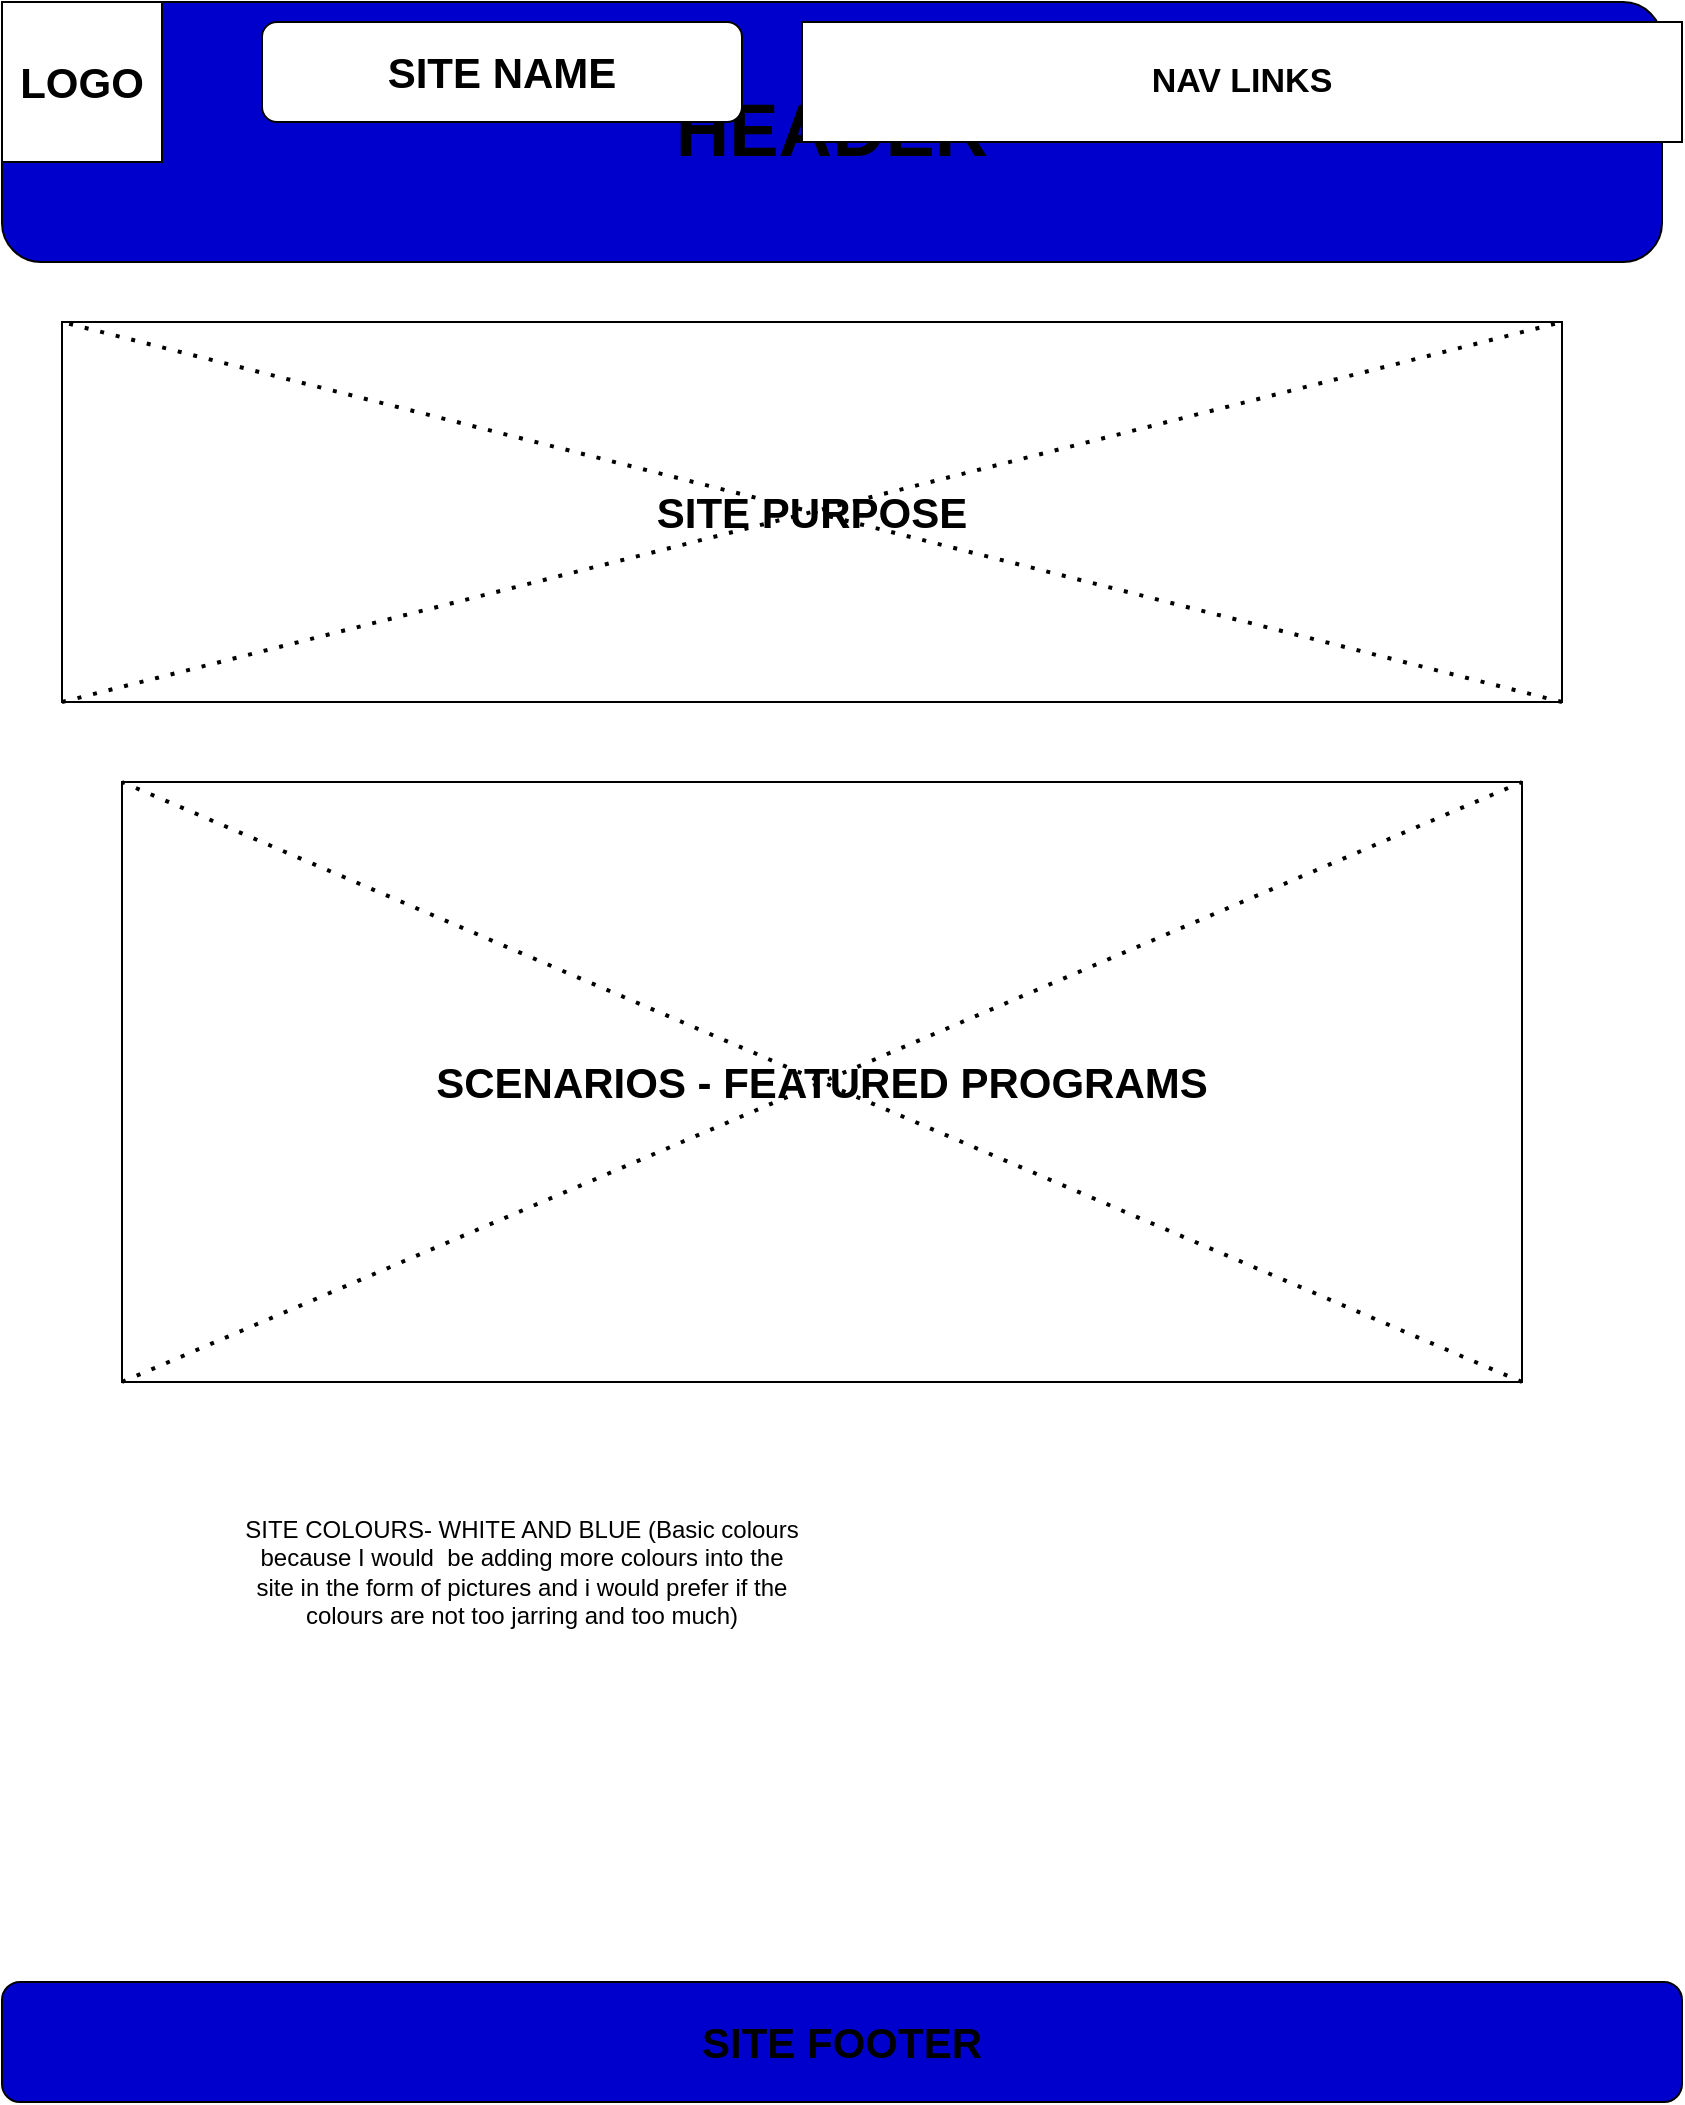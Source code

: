 <mxfile version="28.2.7" pages="2">
  <diagram name="Wide-desktop view" id="mfNYwyvx274dgNiUh0vO">
    <mxGraphModel dx="2084" dy="1124" grid="1" gridSize="10" guides="1" tooltips="1" connect="1" arrows="1" fold="1" page="1" pageScale="1" pageWidth="850" pageHeight="1100" math="0" shadow="0">
      <root>
        <mxCell id="0" />
        <mxCell id="1" parent="0" />
        <mxCell id="_8vNQLR7khC9Nz3REaT3-3" value="&lt;b&gt;&lt;font style=&quot;font-size: 37px;&quot;&gt;HEADER&lt;/font&gt;&lt;/b&gt;" style="rounded=1;whiteSpace=wrap;html=1;fillColor=#0000CC;" parent="1" vertex="1">
          <mxGeometry width="830" height="130" as="geometry" />
        </mxCell>
        <mxCell id="_8vNQLR7khC9Nz3REaT3-1" value="&lt;b&gt;&lt;font style=&quot;font-size: 21px;&quot;&gt;LOGO&lt;/font&gt;&lt;/b&gt;" style="whiteSpace=wrap;html=1;aspect=fixed;" parent="1" vertex="1">
          <mxGeometry width="80" height="80" as="geometry" />
        </mxCell>
        <mxCell id="_8vNQLR7khC9Nz3REaT3-2" value="NAV LINKS" style="rounded=0;whiteSpace=wrap;html=1;fontStyle=1;fontSize=17;" parent="1" vertex="1">
          <mxGeometry x="400" y="10" width="440" height="60" as="geometry" />
        </mxCell>
        <mxCell id="_8vNQLR7khC9Nz3REaT3-5" value="&lt;b&gt;&lt;font style=&quot;font-size: 21px;&quot;&gt;SITE NAME&lt;/font&gt;&lt;/b&gt;" style="rounded=1;whiteSpace=wrap;html=1;" parent="1" vertex="1">
          <mxGeometry x="130" y="10" width="240" height="50" as="geometry" />
        </mxCell>
        <mxCell id="_8vNQLR7khC9Nz3REaT3-6" value="SITE FOOTER" style="rounded=1;whiteSpace=wrap;html=1;fontStyle=1;fontSize=21;fillColor=#0000CC;" parent="1" vertex="1">
          <mxGeometry y="990" width="840" height="60" as="geometry" />
        </mxCell>
        <mxCell id="_8vNQLR7khC9Nz3REaT3-7" value="SITE PURPOSE" style="rounded=0;whiteSpace=wrap;html=1;fontStyle=1;fontSize=21;" parent="1" vertex="1">
          <mxGeometry x="30" y="160" width="750" height="190" as="geometry" />
        </mxCell>
        <mxCell id="_8vNQLR7khC9Nz3REaT3-8" value="SCENARIOS - FEATURED PROGRAMS" style="rounded=0;whiteSpace=wrap;html=1;fontStyle=1;fontSize=21;" parent="1" vertex="1">
          <mxGeometry x="60" y="390" width="700" height="300" as="geometry" />
        </mxCell>
        <mxCell id="_8vNQLR7khC9Nz3REaT3-9" value="SITE COLOURS- WHITE AND BLUE (Basic colours because I would&amp;nbsp; be adding more colours into the site in the form of pictures and i would prefer if the colours are not too jarring and too much)" style="text;html=1;whiteSpace=wrap;strokeColor=none;fillColor=none;align=center;verticalAlign=middle;rounded=0;" parent="1" vertex="1">
          <mxGeometry x="120" y="770" width="280" height="30" as="geometry" />
        </mxCell>
        <mxCell id="ogre_SHmrbCAoQYv-2Ma-1" value="" style="endArrow=none;dashed=1;html=1;dashPattern=1 3;strokeWidth=2;rounded=0;entryX=1;entryY=0;entryDx=0;entryDy=0;exitX=0;exitY=1;exitDx=0;exitDy=0;" parent="1" source="_8vNQLR7khC9Nz3REaT3-8" target="_8vNQLR7khC9Nz3REaT3-8" edge="1">
          <mxGeometry width="50" height="50" relative="1" as="geometry">
            <mxPoint x="400" y="630" as="sourcePoint" />
            <mxPoint x="450" y="580" as="targetPoint" />
          </mxGeometry>
        </mxCell>
        <mxCell id="ogre_SHmrbCAoQYv-2Ma-2" value="" style="endArrow=none;dashed=1;html=1;dashPattern=1 3;strokeWidth=2;rounded=0;entryX=0;entryY=0;entryDx=0;entryDy=0;exitX=1;exitY=1;exitDx=0;exitDy=0;" parent="1" source="_8vNQLR7khC9Nz3REaT3-8" target="_8vNQLR7khC9Nz3REaT3-8" edge="1">
          <mxGeometry width="50" height="50" relative="1" as="geometry">
            <mxPoint x="310" y="590" as="sourcePoint" />
            <mxPoint x="360" y="540" as="targetPoint" />
          </mxGeometry>
        </mxCell>
        <mxCell id="ogre_SHmrbCAoQYv-2Ma-3" value="" style="endArrow=none;dashed=1;html=1;dashPattern=1 3;strokeWidth=2;rounded=0;exitX=0;exitY=1;exitDx=0;exitDy=0;entryX=1;entryY=0;entryDx=0;entryDy=0;" parent="1" source="_8vNQLR7khC9Nz3REaT3-7" target="_8vNQLR7khC9Nz3REaT3-7" edge="1">
          <mxGeometry width="50" height="50" relative="1" as="geometry">
            <mxPoint x="280" y="300" as="sourcePoint" />
            <mxPoint x="330" y="250" as="targetPoint" />
          </mxGeometry>
        </mxCell>
        <mxCell id="ogre_SHmrbCAoQYv-2Ma-4" value="" style="endArrow=none;dashed=1;html=1;dashPattern=1 3;strokeWidth=2;rounded=0;entryX=0;entryY=0;entryDx=0;entryDy=0;exitX=1;exitY=1;exitDx=0;exitDy=0;" parent="1" source="_8vNQLR7khC9Nz3REaT3-7" target="_8vNQLR7khC9Nz3REaT3-7" edge="1">
          <mxGeometry width="50" height="50" relative="1" as="geometry">
            <mxPoint x="220" y="320" as="sourcePoint" />
            <mxPoint x="270" y="270" as="targetPoint" />
          </mxGeometry>
        </mxCell>
      </root>
    </mxGraphModel>
  </diagram>
  <diagram id="W8473YyOjaNxYOx_zUc0" name="Mobile-view">
    <mxGraphModel dx="1042" dy="562" grid="1" gridSize="10" guides="1" tooltips="1" connect="1" arrows="1" fold="1" page="1" pageScale="1" pageWidth="850" pageHeight="1100" math="0" shadow="0">
      <root>
        <mxCell id="0" />
        <mxCell id="1" parent="0" />
        <mxCell id="eY__n3p90yP5bGFvN_d2-7" value="HEADER" style="rounded=1;whiteSpace=wrap;html=1;fontStyle=1;fontSize=21;fillColor=#0000CC;" parent="1" vertex="1">
          <mxGeometry width="850" height="360" as="geometry" />
        </mxCell>
        <mxCell id="eY__n3p90yP5bGFvN_d2-1" value="NAV LINKS" style="rounded=0;whiteSpace=wrap;html=1;fontStyle=1;fontSize=17;" parent="1" vertex="1">
          <mxGeometry x="10" y="170" width="440" height="170" as="geometry" />
        </mxCell>
        <mxCell id="eY__n3p90yP5bGFvN_d2-2" value="&lt;b&gt;&lt;font style=&quot;font-size: 21px;&quot;&gt;SITE NAME&lt;/font&gt;&lt;/b&gt;" style="rounded=1;whiteSpace=wrap;html=1;" parent="1" vertex="1">
          <mxGeometry x="20" y="100" width="240" height="50" as="geometry" />
        </mxCell>
        <mxCell id="eY__n3p90yP5bGFvN_d2-3" value="SITE PURPOSE" style="rounded=0;whiteSpace=wrap;html=1;fontStyle=1;fontSize=21;" parent="1" vertex="1">
          <mxGeometry x="50" y="390" width="750" height="190" as="geometry" />
        </mxCell>
        <mxCell id="eY__n3p90yP5bGFvN_d2-4" value="SCENARIOS - FEATURED PROGRAMS" style="rounded=0;whiteSpace=wrap;html=1;fontStyle=1;fontSize=21;" parent="1" vertex="1">
          <mxGeometry x="60" y="620" width="700" height="300" as="geometry" />
        </mxCell>
        <mxCell id="eY__n3p90yP5bGFvN_d2-5" value="SITE COLOURS- WHITE AND BLUE (Basic colours because I would&amp;nbsp; be adding more colours into the site in the form of pictures and i would prefer if the colours are not too jarring and too much)" style="text;html=1;whiteSpace=wrap;strokeColor=none;fillColor=none;align=center;verticalAlign=middle;rounded=0;" parent="1" vertex="1">
          <mxGeometry x="70" y="860" width="280" height="30" as="geometry" />
        </mxCell>
        <mxCell id="eY__n3p90yP5bGFvN_d2-6" value="LOGO" style="whiteSpace=wrap;html=1;aspect=fixed;fontStyle=1;fontSize=21;" parent="1" vertex="1">
          <mxGeometry width="80" height="80" as="geometry" />
        </mxCell>
        <mxCell id="eY__n3p90yP5bGFvN_d2-8" value="" style="rounded=1;whiteSpace=wrap;html=1;" parent="1" vertex="1">
          <mxGeometry x="160" y="750" width="120" height="60" as="geometry" />
        </mxCell>
        <mxCell id="eY__n3p90yP5bGFvN_d2-9" value="FOOTER" style="rounded=1;whiteSpace=wrap;html=1;fontStyle=1;fontSize=21;fillColor=#0000CC;" parent="1" vertex="1">
          <mxGeometry x="20" y="1030" width="810" height="70" as="geometry" />
        </mxCell>
        <mxCell id="eY__n3p90yP5bGFvN_d2-10" value="" style="endArrow=none;html=1;rounded=0;exitX=0;exitY=1;exitDx=0;exitDy=0;entryX=1;entryY=0;entryDx=0;entryDy=0;" parent="1" source="eY__n3p90yP5bGFvN_d2-4" target="eY__n3p90yP5bGFvN_d2-4" edge="1">
          <mxGeometry width="50" height="50" relative="1" as="geometry">
            <mxPoint x="340" y="810" as="sourcePoint" />
            <mxPoint x="390" y="760" as="targetPoint" />
          </mxGeometry>
        </mxCell>
        <mxCell id="eY__n3p90yP5bGFvN_d2-11" value="" style="endArrow=none;dashed=1;html=1;dashPattern=1 3;strokeWidth=2;rounded=0;exitX=1;exitY=1;exitDx=0;exitDy=0;" parent="1" source="eY__n3p90yP5bGFvN_d2-4" edge="1">
          <mxGeometry width="50" height="50" relative="1" as="geometry">
            <mxPoint x="200" y="810" as="sourcePoint" />
            <mxPoint x="70" y="620" as="targetPoint" />
            <Array as="points">
              <mxPoint x="60" y="610" />
            </Array>
          </mxGeometry>
        </mxCell>
        <mxCell id="eY__n3p90yP5bGFvN_d2-13" value="" style="endArrow=none;dashed=1;html=1;dashPattern=1 3;strokeWidth=2;rounded=0;" parent="1" edge="1">
          <mxGeometry width="50" height="50" relative="1" as="geometry">
            <mxPoint x="200" y="810" as="sourcePoint" />
            <mxPoint x="250" y="760" as="targetPoint" />
          </mxGeometry>
        </mxCell>
        <mxCell id="eY__n3p90yP5bGFvN_d2-14" value="" style="endArrow=none;dashed=1;html=1;dashPattern=1 3;strokeWidth=2;rounded=0;entryX=1;entryY=0;entryDx=0;entryDy=0;exitX=0;exitY=1;exitDx=0;exitDy=0;" parent="1" source="eY__n3p90yP5bGFvN_d2-3" target="eY__n3p90yP5bGFvN_d2-3" edge="1">
          <mxGeometry width="50" height="50" relative="1" as="geometry">
            <mxPoint x="200" y="530" as="sourcePoint" />
            <mxPoint x="250" y="480" as="targetPoint" />
          </mxGeometry>
        </mxCell>
        <mxCell id="eY__n3p90yP5bGFvN_d2-15" value="" style="endArrow=none;dashed=1;html=1;dashPattern=1 3;strokeWidth=2;rounded=0;exitX=1;exitY=1;exitDx=0;exitDy=0;entryX=0;entryY=0;entryDx=0;entryDy=0;" parent="1" source="eY__n3p90yP5bGFvN_d2-3" target="eY__n3p90yP5bGFvN_d2-3" edge="1">
          <mxGeometry width="50" height="50" relative="1" as="geometry">
            <mxPoint x="440" y="540" as="sourcePoint" />
            <mxPoint x="490" y="490" as="targetPoint" />
          </mxGeometry>
        </mxCell>
      </root>
    </mxGraphModel>
  </diagram>
</mxfile>
